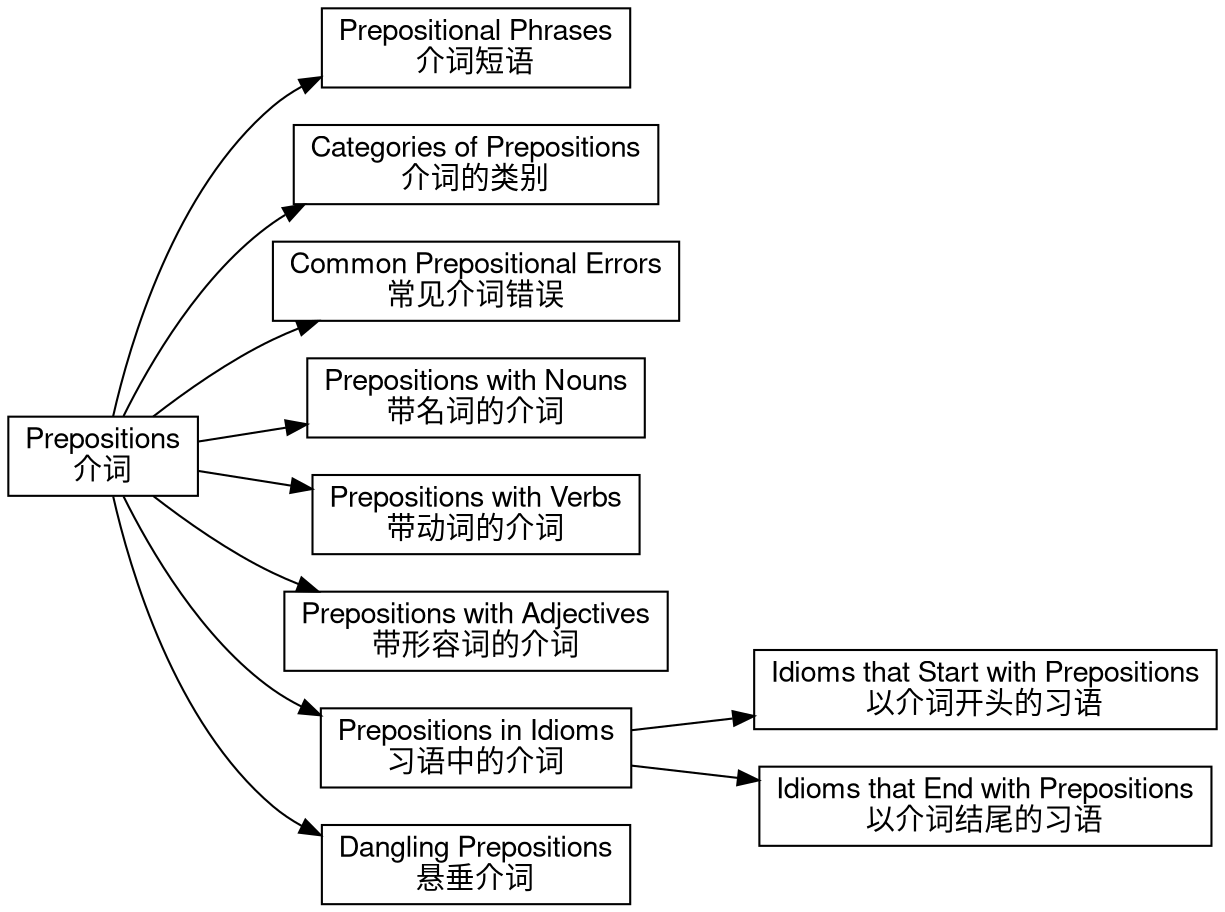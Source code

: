 digraph GrammarC6_F {
	rankdir=LR
	node [fontname="Helvetica, SimHei" fontsize=14 shape=rect]
	C6 [label="Prepositions
介词"]
	D57 [label="Prepositional Phrases
介词短语"]
	D58 [label="Categories of Prepositions
介词的类别"]
	D59 [label="Common Prepositional Errors
常见介词错误"]
	D60 [label="Prepositions with Nouns
带名词的介词"]
	D61 [label="Prepositions with Verbs
带动词的介词"]
	D62 [label="Prepositions with Adjectives
带形容词的介词"]
	D63 [label="Prepositions in Idioms
习语中的介词"]
	E15 [label="Idioms that Start with Prepositions
以介词开头的习语"]
	E16 [label="Idioms that End with Prepositions
以介词结尾的习语"]
	D64 [label="Dangling Prepositions
悬垂介词"]
	C6 -> D57
	C6 -> D58
	C6 -> D59
	C6 -> D60
	C6 -> D61
	C6 -> D62
	C6 -> D63
	C6 -> D64
	D63 -> E15
	D63 -> E16
}
